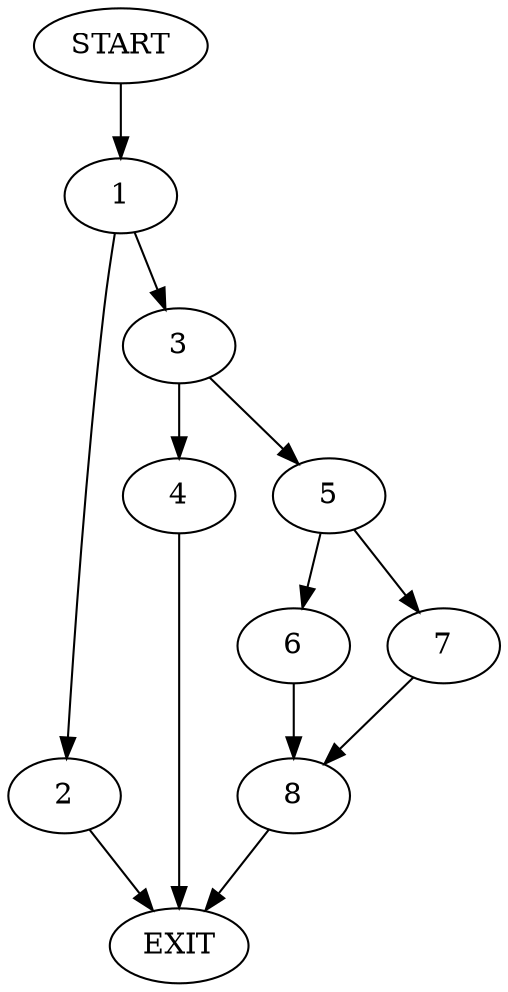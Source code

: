 digraph {
0 [label="START"]
9 [label="EXIT"]
0 -> 1
1 -> 2
1 -> 3
3 -> 4
3 -> 5
2 -> 9
4 -> 9
5 -> 6
5 -> 7
6 -> 8
7 -> 8
8 -> 9
}
